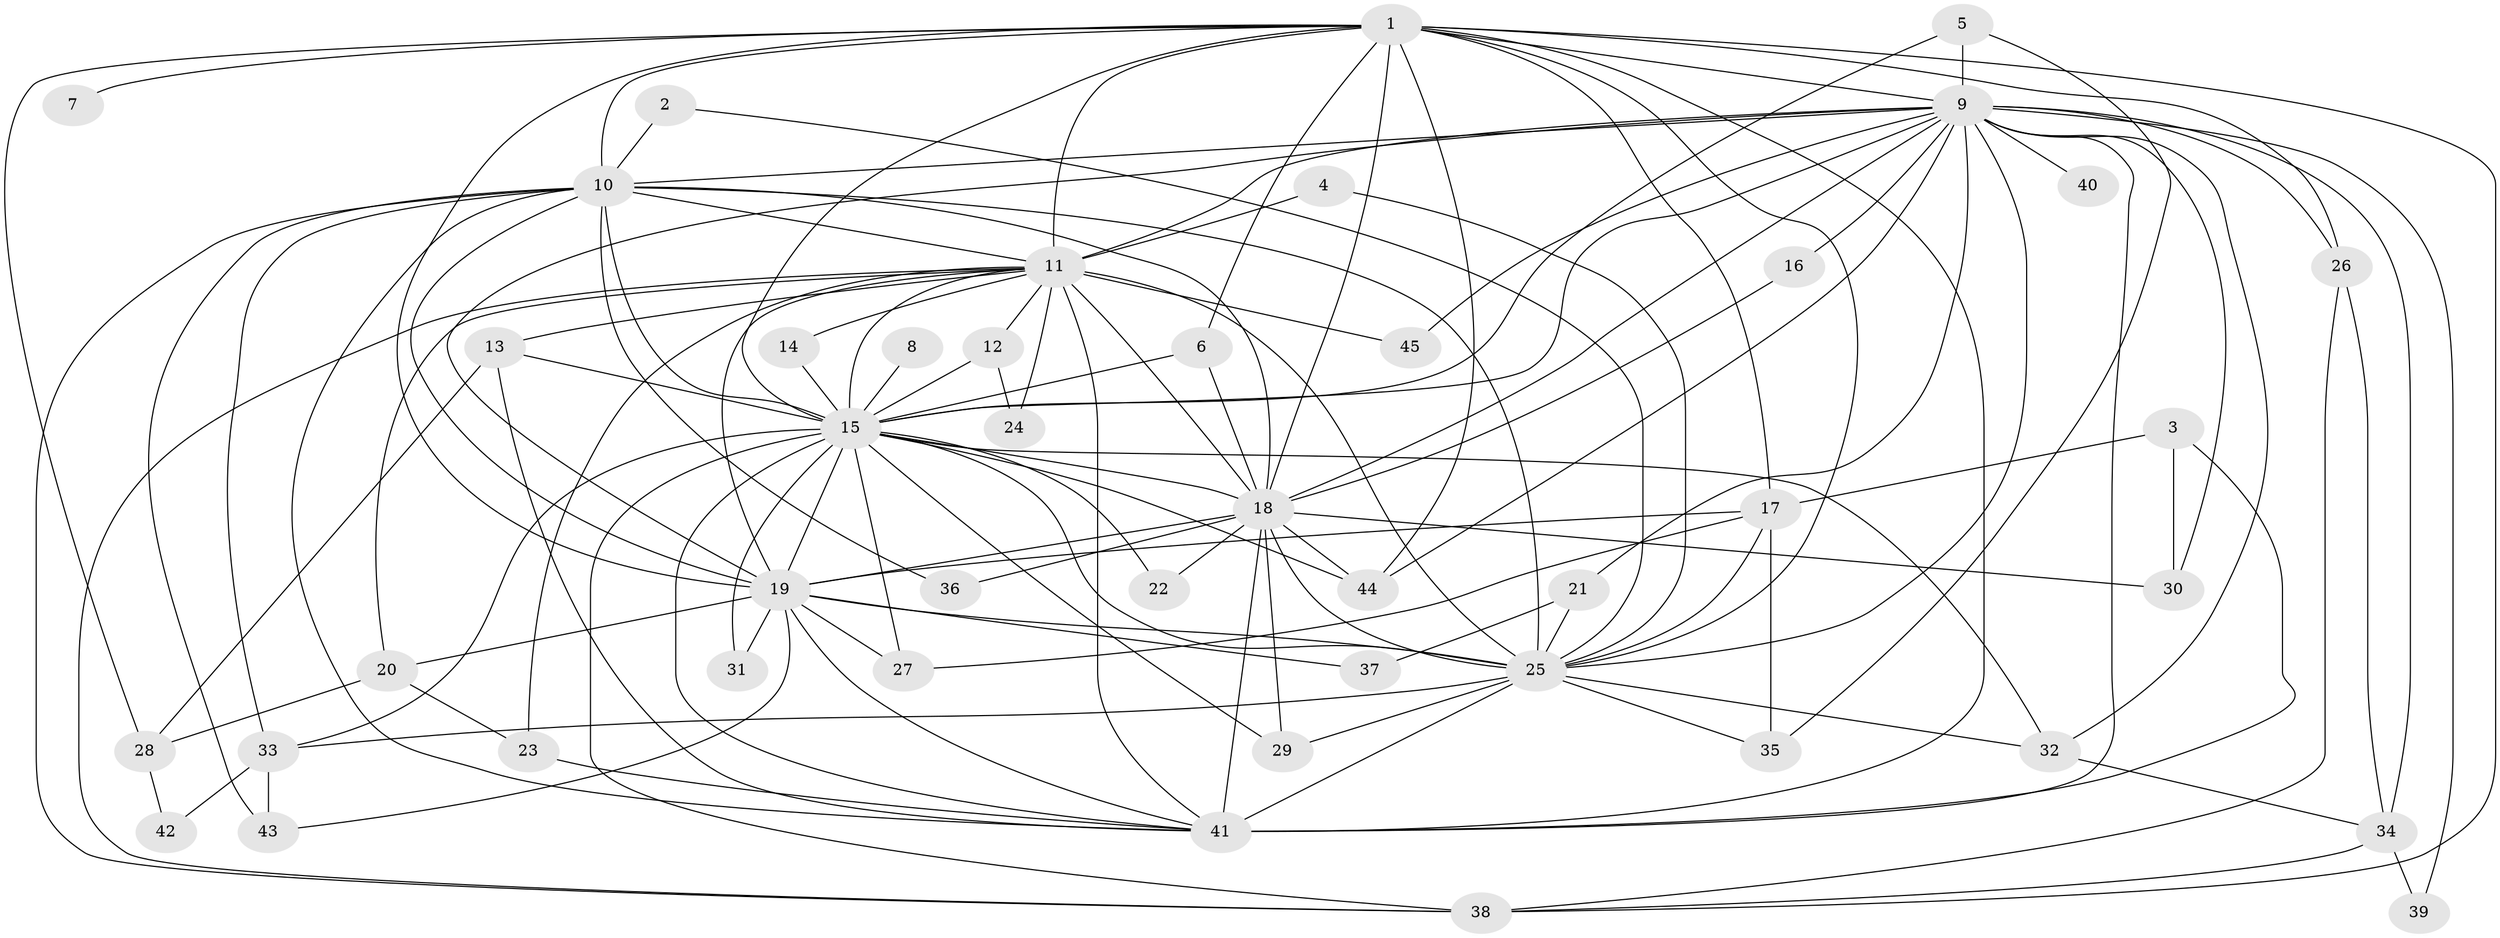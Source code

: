 // original degree distribution, {19: 0.02247191011235955, 24: 0.02247191011235955, 23: 0.011235955056179775, 16: 0.02247191011235955, 22: 0.011235955056179775, 13: 0.011235955056179775, 26: 0.011235955056179775, 3: 0.16853932584269662, 4: 0.11235955056179775, 6: 0.02247191011235955, 2: 0.5730337078651685, 5: 0.011235955056179775}
// Generated by graph-tools (version 1.1) at 2025/01/03/09/25 03:01:27]
// undirected, 45 vertices, 124 edges
graph export_dot {
graph [start="1"]
  node [color=gray90,style=filled];
  1;
  2;
  3;
  4;
  5;
  6;
  7;
  8;
  9;
  10;
  11;
  12;
  13;
  14;
  15;
  16;
  17;
  18;
  19;
  20;
  21;
  22;
  23;
  24;
  25;
  26;
  27;
  28;
  29;
  30;
  31;
  32;
  33;
  34;
  35;
  36;
  37;
  38;
  39;
  40;
  41;
  42;
  43;
  44;
  45;
  1 -- 6 [weight=1.0];
  1 -- 7 [weight=1.0];
  1 -- 9 [weight=2.0];
  1 -- 10 [weight=2.0];
  1 -- 11 [weight=2.0];
  1 -- 15 [weight=2.0];
  1 -- 17 [weight=3.0];
  1 -- 18 [weight=2.0];
  1 -- 19 [weight=3.0];
  1 -- 25 [weight=2.0];
  1 -- 26 [weight=1.0];
  1 -- 28 [weight=1.0];
  1 -- 38 [weight=1.0];
  1 -- 41 [weight=2.0];
  1 -- 44 [weight=1.0];
  2 -- 10 [weight=1.0];
  2 -- 25 [weight=1.0];
  3 -- 17 [weight=1.0];
  3 -- 30 [weight=1.0];
  3 -- 41 [weight=1.0];
  4 -- 11 [weight=1.0];
  4 -- 25 [weight=1.0];
  5 -- 9 [weight=1.0];
  5 -- 15 [weight=1.0];
  5 -- 35 [weight=1.0];
  6 -- 15 [weight=1.0];
  6 -- 18 [weight=1.0];
  8 -- 15 [weight=1.0];
  9 -- 10 [weight=1.0];
  9 -- 11 [weight=1.0];
  9 -- 15 [weight=1.0];
  9 -- 16 [weight=1.0];
  9 -- 18 [weight=1.0];
  9 -- 19 [weight=2.0];
  9 -- 21 [weight=1.0];
  9 -- 25 [weight=2.0];
  9 -- 26 [weight=1.0];
  9 -- 30 [weight=1.0];
  9 -- 32 [weight=1.0];
  9 -- 34 [weight=1.0];
  9 -- 39 [weight=1.0];
  9 -- 40 [weight=1.0];
  9 -- 41 [weight=2.0];
  9 -- 44 [weight=1.0];
  9 -- 45 [weight=1.0];
  10 -- 11 [weight=1.0];
  10 -- 15 [weight=2.0];
  10 -- 18 [weight=1.0];
  10 -- 19 [weight=4.0];
  10 -- 25 [weight=2.0];
  10 -- 33 [weight=1.0];
  10 -- 36 [weight=1.0];
  10 -- 38 [weight=1.0];
  10 -- 41 [weight=1.0];
  10 -- 43 [weight=1.0];
  11 -- 12 [weight=1.0];
  11 -- 13 [weight=1.0];
  11 -- 14 [weight=1.0];
  11 -- 15 [weight=1.0];
  11 -- 18 [weight=2.0];
  11 -- 19 [weight=1.0];
  11 -- 20 [weight=1.0];
  11 -- 23 [weight=2.0];
  11 -- 24 [weight=1.0];
  11 -- 25 [weight=1.0];
  11 -- 38 [weight=1.0];
  11 -- 41 [weight=3.0];
  11 -- 45 [weight=1.0];
  12 -- 15 [weight=1.0];
  12 -- 24 [weight=1.0];
  13 -- 15 [weight=1.0];
  13 -- 28 [weight=1.0];
  13 -- 41 [weight=1.0];
  14 -- 15 [weight=1.0];
  15 -- 18 [weight=1.0];
  15 -- 19 [weight=2.0];
  15 -- 22 [weight=1.0];
  15 -- 25 [weight=1.0];
  15 -- 27 [weight=1.0];
  15 -- 29 [weight=1.0];
  15 -- 31 [weight=1.0];
  15 -- 32 [weight=1.0];
  15 -- 33 [weight=1.0];
  15 -- 38 [weight=1.0];
  15 -- 41 [weight=1.0];
  15 -- 44 [weight=1.0];
  16 -- 18 [weight=1.0];
  17 -- 19 [weight=1.0];
  17 -- 25 [weight=1.0];
  17 -- 27 [weight=1.0];
  17 -- 35 [weight=1.0];
  18 -- 19 [weight=1.0];
  18 -- 22 [weight=1.0];
  18 -- 25 [weight=1.0];
  18 -- 29 [weight=1.0];
  18 -- 30 [weight=2.0];
  18 -- 36 [weight=1.0];
  18 -- 41 [weight=2.0];
  18 -- 44 [weight=1.0];
  19 -- 20 [weight=1.0];
  19 -- 25 [weight=2.0];
  19 -- 27 [weight=1.0];
  19 -- 31 [weight=2.0];
  19 -- 37 [weight=1.0];
  19 -- 41 [weight=1.0];
  19 -- 43 [weight=1.0];
  20 -- 23 [weight=1.0];
  20 -- 28 [weight=1.0];
  21 -- 25 [weight=2.0];
  21 -- 37 [weight=1.0];
  23 -- 41 [weight=1.0];
  25 -- 29 [weight=1.0];
  25 -- 32 [weight=1.0];
  25 -- 33 [weight=1.0];
  25 -- 35 [weight=1.0];
  25 -- 41 [weight=2.0];
  26 -- 34 [weight=1.0];
  26 -- 38 [weight=1.0];
  28 -- 42 [weight=1.0];
  32 -- 34 [weight=1.0];
  33 -- 42 [weight=1.0];
  33 -- 43 [weight=1.0];
  34 -- 38 [weight=1.0];
  34 -- 39 [weight=1.0];
}
